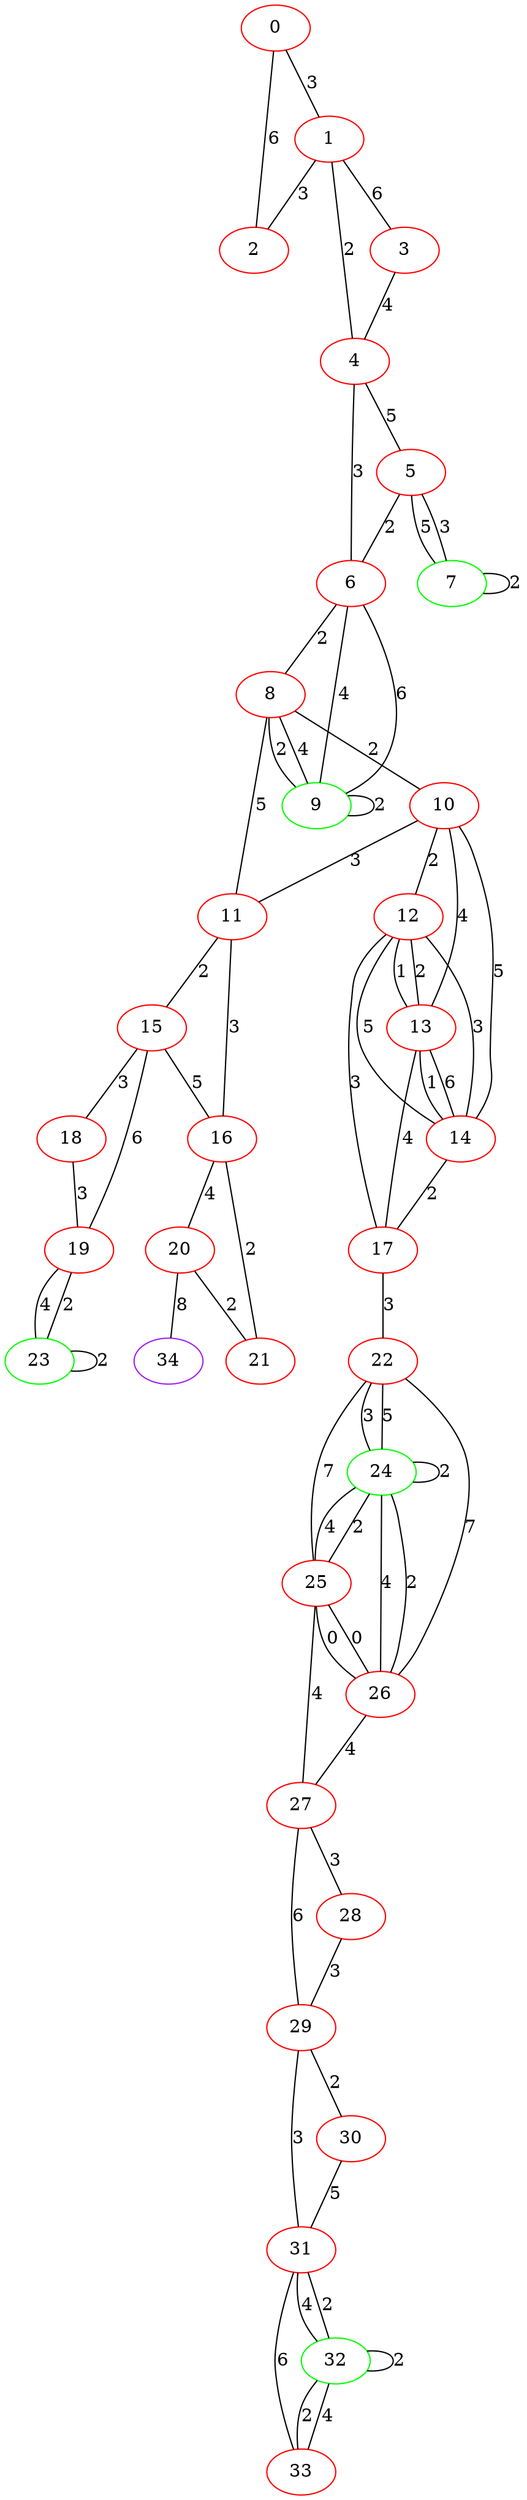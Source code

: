 graph "" {
0 [color=red, weight=1];
1 [color=red, weight=1];
2 [color=red, weight=1];
3 [color=red, weight=1];
4 [color=red, weight=1];
5 [color=red, weight=1];
6 [color=red, weight=1];
7 [color=green, weight=2];
8 [color=red, weight=1];
9 [color=green, weight=2];
10 [color=red, weight=1];
11 [color=red, weight=1];
12 [color=red, weight=1];
13 [color=red, weight=1];
14 [color=red, weight=1];
15 [color=red, weight=1];
16 [color=red, weight=1];
17 [color=red, weight=1];
18 [color=red, weight=1];
19 [color=red, weight=1];
20 [color=red, weight=1];
21 [color=red, weight=1];
22 [color=red, weight=1];
23 [color=green, weight=2];
24 [color=green, weight=2];
25 [color=red, weight=1];
26 [color=red, weight=1];
27 [color=red, weight=1];
28 [color=red, weight=1];
29 [color=red, weight=1];
30 [color=red, weight=1];
31 [color=red, weight=1];
32 [color=green, weight=2];
33 [color=red, weight=1];
34 [color=purple, weight=4];
0 -- 1  [key=0, label=3];
0 -- 2  [key=0, label=6];
1 -- 2  [key=0, label=3];
1 -- 3  [key=0, label=6];
1 -- 4  [key=0, label=2];
3 -- 4  [key=0, label=4];
4 -- 5  [key=0, label=5];
4 -- 6  [key=0, label=3];
5 -- 6  [key=0, label=2];
5 -- 7  [key=0, label=5];
5 -- 7  [key=1, label=3];
6 -- 8  [key=0, label=2];
6 -- 9  [key=0, label=4];
6 -- 9  [key=1, label=6];
7 -- 7  [key=0, label=2];
8 -- 9  [key=0, label=2];
8 -- 9  [key=1, label=4];
8 -- 10  [key=0, label=2];
8 -- 11  [key=0, label=5];
9 -- 9  [key=0, label=2];
10 -- 11  [key=0, label=3];
10 -- 12  [key=0, label=2];
10 -- 13  [key=0, label=4];
10 -- 14  [key=0, label=5];
11 -- 16  [key=0, label=3];
11 -- 15  [key=0, label=2];
12 -- 17  [key=0, label=3];
12 -- 13  [key=0, label=2];
12 -- 13  [key=1, label=1];
12 -- 14  [key=0, label=3];
12 -- 14  [key=1, label=5];
13 -- 17  [key=0, label=4];
13 -- 14  [key=0, label=1];
13 -- 14  [key=1, label=6];
14 -- 17  [key=0, label=2];
15 -- 16  [key=0, label=5];
15 -- 19  [key=0, label=6];
15 -- 18  [key=0, label=3];
16 -- 20  [key=0, label=4];
16 -- 21  [key=0, label=2];
17 -- 22  [key=0, label=3];
18 -- 19  [key=0, label=3];
19 -- 23  [key=0, label=2];
19 -- 23  [key=1, label=4];
20 -- 34  [key=0, label=8];
20 -- 21  [key=0, label=2];
22 -- 24  [key=0, label=3];
22 -- 24  [key=1, label=5];
22 -- 25  [key=0, label=7];
22 -- 26  [key=0, label=7];
23 -- 23  [key=0, label=2];
24 -- 24  [key=0, label=2];
24 -- 25  [key=0, label=4];
24 -- 25  [key=1, label=2];
24 -- 26  [key=0, label=4];
24 -- 26  [key=1, label=2];
25 -- 26  [key=0, label=0];
25 -- 26  [key=1, label=0];
25 -- 27  [key=0, label=4];
26 -- 27  [key=0, label=4];
27 -- 28  [key=0, label=3];
27 -- 29  [key=0, label=6];
28 -- 29  [key=0, label=3];
29 -- 30  [key=0, label=2];
29 -- 31  [key=0, label=3];
30 -- 31  [key=0, label=5];
31 -- 32  [key=0, label=2];
31 -- 32  [key=1, label=4];
31 -- 33  [key=0, label=6];
32 -- 32  [key=0, label=2];
32 -- 33  [key=0, label=4];
32 -- 33  [key=1, label=2];
}
